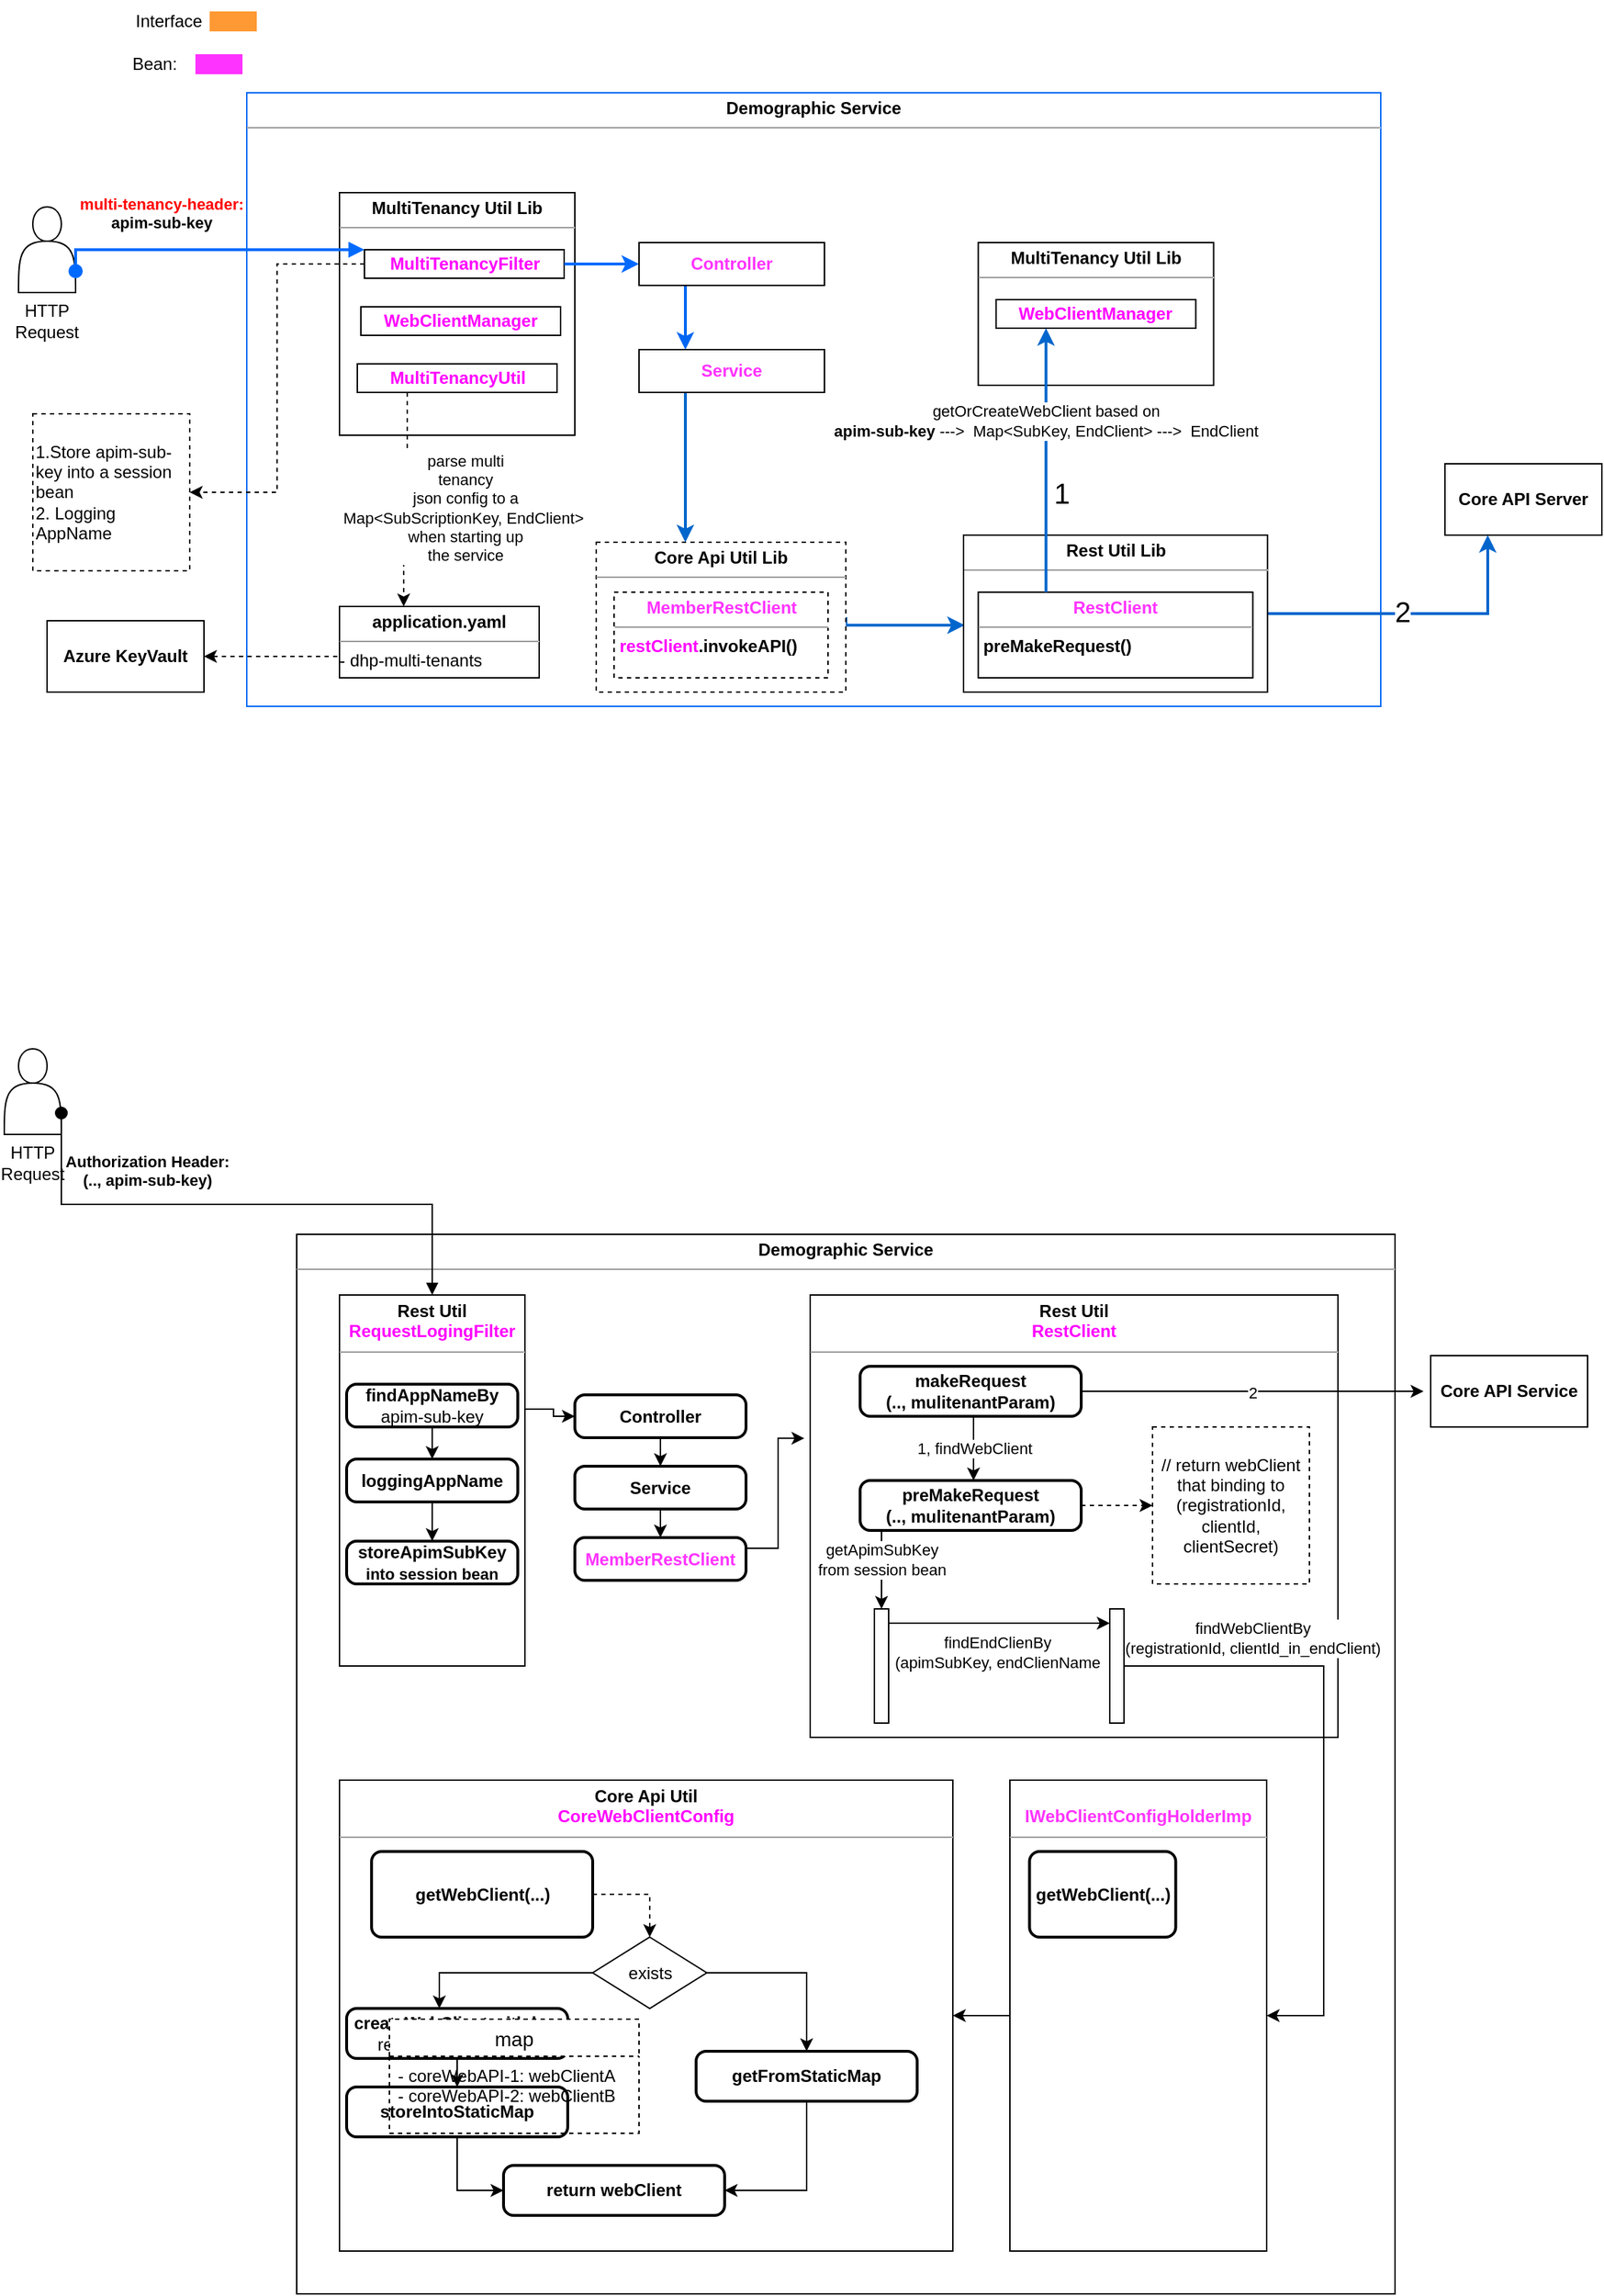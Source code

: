 <mxfile version="21.2.1" type="github">
  <diagram name="Page-1" id="5f0bae14-7c28-e335-631c-24af17079c00">
    <mxGraphModel dx="1362" dy="526" grid="1" gridSize="10" guides="1" tooltips="1" connect="1" arrows="1" fold="1" page="1" pageScale="1" pageWidth="1100" pageHeight="850" background="none" math="0" shadow="0">
      <root>
        <mxCell id="0" />
        <mxCell id="1" parent="0" />
        <mxCell id="RdsTdk07A-o18HDUI7we-4" value="&lt;p style=&quot;margin:0px;margin-top:4px;text-align:center;&quot;&gt;&lt;b&gt;Demographic Service&lt;/b&gt;&lt;/p&gt;&lt;hr size=&quot;1&quot;&gt;&lt;div style=&quot;height:2px;&quot;&gt;&lt;br&gt;&lt;/div&gt;" style="verticalAlign=top;align=left;overflow=fill;fontSize=12;fontFamily=Helvetica;html=1;whiteSpace=wrap;strokeColor=#0266f2;" parent="1" vertex="1">
          <mxGeometry x="180" y="90" width="795" height="430" as="geometry" />
        </mxCell>
        <mxCell id="RdsTdk07A-o18HDUI7we-6" value="&lt;p style=&quot;margin:0px;margin-top:4px;text-align:center;&quot;&gt;&lt;b&gt;MultiTenancy Util Lib&lt;/b&gt;&lt;/p&gt;&lt;hr size=&quot;1&quot;&gt;&lt;div style=&quot;height:2px;&quot;&gt;&lt;/div&gt;" style="verticalAlign=top;align=left;overflow=fill;fontSize=12;fontFamily=Helvetica;html=1;whiteSpace=wrap;" parent="1" vertex="1">
          <mxGeometry x="245" y="160" width="165" height="170" as="geometry" />
        </mxCell>
        <mxCell id="b0NZZlbbKg6g0TBIV0Tw-12" style="edgeStyle=orthogonalEdgeStyle;rounded=0;orthogonalLoop=1;jettySize=auto;html=1;exitX=1;exitY=0.5;exitDx=0;exitDy=0;entryX=0.004;entryY=0.574;entryDx=0;entryDy=0;entryPerimeter=0;strokeWidth=2;strokeColor=#0066CC;" edge="1" parent="1" source="RdsTdk07A-o18HDUI7we-7" target="CG3TOa5hcq1ZWwIJxW8Z-42">
          <mxGeometry relative="1" as="geometry">
            <Array as="points">
              <mxPoint x="600" y="463" />
            </Array>
          </mxGeometry>
        </mxCell>
        <mxCell id="RdsTdk07A-o18HDUI7we-7" value="&lt;p style=&quot;margin:0px;margin-top:4px;text-align:center;&quot;&gt;&lt;b&gt;Core Api Util Lib&lt;/b&gt;&lt;/p&gt;&lt;hr size=&quot;1&quot;&gt;&lt;div style=&quot;height:2px;&quot;&gt;&lt;/div&gt;" style="verticalAlign=top;align=left;overflow=fill;fontSize=12;fontFamily=Helvetica;html=1;whiteSpace=wrap;dashed=1;" parent="1" vertex="1">
          <mxGeometry x="425" y="405" width="175" height="105" as="geometry" />
        </mxCell>
        <mxCell id="CG3TOa5hcq1ZWwIJxW8Z-67" style="edgeStyle=orthogonalEdgeStyle;rounded=0;orthogonalLoop=1;jettySize=auto;html=1;entryX=1;entryY=0.5;entryDx=0;entryDy=0;dashed=1;" parent="1" source="RdsTdk07A-o18HDUI7we-8" target="CG3TOa5hcq1ZWwIJxW8Z-66" edge="1">
          <mxGeometry relative="1" as="geometry" />
        </mxCell>
        <mxCell id="RdsTdk07A-o18HDUI7we-8" value="&lt;b&gt;&lt;font color=&quot;#ff00ff&quot;&gt;MultiTenancyFilter&lt;/font&gt;&lt;/b&gt;" style="html=1;whiteSpace=wrap;align=center;" parent="1" vertex="1">
          <mxGeometry x="262.5" y="200" width="140" height="20" as="geometry" />
        </mxCell>
        <mxCell id="VQmsO8RJKZGxtteuDF_l-19" style="edgeStyle=orthogonalEdgeStyle;rounded=1;orthogonalLoop=1;jettySize=auto;html=1;exitX=0.25;exitY=1;exitDx=0;exitDy=0;dashed=1;" parent="1" source="VQmsO8RJKZGxtteuDF_l-1" target="VQmsO8RJKZGxtteuDF_l-14" edge="1">
          <mxGeometry relative="1" as="geometry">
            <Array as="points">
              <mxPoint x="290" y="350" />
            </Array>
          </mxGeometry>
        </mxCell>
        <mxCell id="CG3TOa5hcq1ZWwIJxW8Z-34" value="parse multi &lt;br&gt;tenancy &lt;br&gt;json config to a &lt;br&gt;Map&amp;lt;SubScriptionKey, EndClient&amp;gt;&amp;nbsp;&lt;br&gt;when starting up&lt;br&gt;the service" style="edgeLabel;html=1;align=center;verticalAlign=middle;resizable=0;points=[];" parent="VQmsO8RJKZGxtteuDF_l-19" vertex="1" connectable="0">
          <mxGeometry x="0.075" y="1" relative="1" as="geometry">
            <mxPoint x="42" y="1" as="offset" />
          </mxGeometry>
        </mxCell>
        <mxCell id="VQmsO8RJKZGxtteuDF_l-1" value="&lt;b&gt;&lt;font color=&quot;#ff00ff&quot;&gt;MultiTenancyUtil&lt;/font&gt;&lt;/b&gt;" style="html=1;whiteSpace=wrap;align=center;" parent="1" vertex="1">
          <mxGeometry x="257.5" y="280" width="140" height="20" as="geometry" />
        </mxCell>
        <mxCell id="VQmsO8RJKZGxtteuDF_l-18" style="edgeStyle=orthogonalEdgeStyle;orthogonalLoop=1;jettySize=auto;html=1;exitX=0;exitY=0.75;exitDx=0;exitDy=0;dashed=1;entryX=1;entryY=0.5;entryDx=0;entryDy=0;rounded=0;" parent="1" source="VQmsO8RJKZGxtteuDF_l-14" target="VQmsO8RJKZGxtteuDF_l-16" edge="1">
          <mxGeometry relative="1" as="geometry">
            <mxPoint x="360" y="550" as="targetPoint" />
            <Array as="points">
              <mxPoint x="315" y="488" />
              <mxPoint x="315" y="485" />
            </Array>
          </mxGeometry>
        </mxCell>
        <mxCell id="VQmsO8RJKZGxtteuDF_l-14" value="&lt;p style=&quot;margin:0px;margin-top:4px;text-align:center;&quot;&gt;&lt;b&gt;application.yaml&lt;/b&gt;&lt;/p&gt;&lt;hr size=&quot;1&quot;&gt;&lt;div style=&quot;height:2px;&quot;&gt;- dhp-multi-tenants&lt;/div&gt;" style="verticalAlign=top;align=left;overflow=fill;fontSize=12;fontFamily=Helvetica;html=1;whiteSpace=wrap;" parent="1" vertex="1">
          <mxGeometry x="245" y="450" width="140" height="50" as="geometry" />
        </mxCell>
        <mxCell id="VQmsO8RJKZGxtteuDF_l-16" value="&lt;b&gt;Azure KeyVault&lt;/b&gt;" style="html=1;whiteSpace=wrap;" parent="1" vertex="1">
          <mxGeometry x="40" y="460" width="110" height="50" as="geometry" />
        </mxCell>
        <mxCell id="VQmsO8RJKZGxtteuDF_l-24" value="&lt;b&gt;&lt;font color=&quot;#ff00ff&quot;&gt;WebClientManager&lt;/font&gt;&lt;/b&gt;" style="html=1;whiteSpace=wrap;align=center;" parent="1" vertex="1">
          <mxGeometry x="260" y="240" width="140" height="20" as="geometry" />
        </mxCell>
        <mxCell id="VQmsO8RJKZGxtteuDF_l-28" value="&lt;p style=&quot;margin:0px;margin-top:4px;text-align:center;&quot;&gt;&lt;b&gt;Demographic Service&lt;/b&gt;&lt;/p&gt;&lt;hr size=&quot;1&quot;&gt;&lt;div style=&quot;height:2px;&quot;&gt;&lt;br&gt;&lt;/div&gt;" style="verticalAlign=top;align=left;overflow=fill;fontSize=12;fontFamily=Helvetica;html=1;whiteSpace=wrap;" parent="1" vertex="1">
          <mxGeometry x="215" y="890" width="770" height="742.5" as="geometry" />
        </mxCell>
        <mxCell id="VQmsO8RJKZGxtteuDF_l-94" style="edgeStyle=orthogonalEdgeStyle;rounded=0;orthogonalLoop=1;jettySize=auto;html=1;exitX=1;exitY=0.25;exitDx=0;exitDy=0;entryX=0;entryY=0.5;entryDx=0;entryDy=0;" parent="1" source="VQmsO8RJKZGxtteuDF_l-29" target="VQmsO8RJKZGxtteuDF_l-71" edge="1">
          <mxGeometry relative="1" as="geometry">
            <Array as="points">
              <mxPoint x="375" y="1012.5" />
              <mxPoint x="395" y="1012.5" />
              <mxPoint x="395" y="1017.5" />
            </Array>
          </mxGeometry>
        </mxCell>
        <mxCell id="VQmsO8RJKZGxtteuDF_l-29" value="&lt;p style=&quot;margin:0px;margin-top:4px;text-align:center;&quot;&gt;&lt;b&gt;Rest Util&lt;br&gt;&lt;/b&gt;&lt;b style=&quot;border-color: var(--border-color);&quot;&gt;&lt;font style=&quot;border-color: var(--border-color);&quot; color=&quot;#ff00ff&quot;&gt;RequestLogingFilter&lt;/font&gt;&lt;/b&gt;&lt;b&gt;&lt;br&gt;&lt;/b&gt;&lt;/p&gt;&lt;hr size=&quot;1&quot;&gt;&lt;div style=&quot;height:2px;&quot;&gt;&lt;/div&gt;" style="verticalAlign=top;align=left;overflow=fill;fontSize=12;fontFamily=Helvetica;html=1;whiteSpace=wrap;" parent="1" vertex="1">
          <mxGeometry x="245" y="932.5" width="130" height="260" as="geometry" />
        </mxCell>
        <mxCell id="VQmsO8RJKZGxtteuDF_l-44" value="&lt;br&gt;&lt;br&gt;&lt;br&gt;&lt;br&gt;&lt;br&gt;&lt;br&gt;&lt;br&gt;HTTP&lt;br&gt;Request" style="shape=actor;whiteSpace=wrap;html=1;" parent="1" vertex="1">
          <mxGeometry x="10" y="760" width="40" height="60" as="geometry" />
        </mxCell>
        <mxCell id="VQmsO8RJKZGxtteuDF_l-63" value="&lt;b&gt;Authorization Header: &lt;br&gt;(.., apim-sub-key)&lt;/b&gt;" style="html=1;verticalAlign=bottom;startArrow=oval;endArrow=block;startSize=8;edgeStyle=elbowEdgeStyle;elbow=vertical;curved=0;rounded=0;exitX=1;exitY=0.75;exitDx=0;exitDy=0;" parent="1" source="VQmsO8RJKZGxtteuDF_l-44" target="VQmsO8RJKZGxtteuDF_l-29" edge="1">
          <mxGeometry x="-0.359" y="8" relative="1" as="geometry">
            <mxPoint x="80" y="820" as="sourcePoint" />
            <mxPoint x="180" y="805" as="targetPoint" />
            <mxPoint as="offset" />
          </mxGeometry>
        </mxCell>
        <mxCell id="VQmsO8RJKZGxtteuDF_l-70" value="&lt;b&gt;storeApimSubKey&lt;br style=&quot;border-color: var(--border-color); font-size: 11px;&quot;&gt;&lt;span style=&quot;font-size: 11px; background-color: rgb(255, 255, 255);&quot;&gt;into session bean&lt;/span&gt;&lt;/b&gt;" style="rounded=1;whiteSpace=wrap;html=1;absoluteArcSize=1;arcSize=14;strokeWidth=2;" parent="1" vertex="1">
          <mxGeometry x="250" y="1105" width="120" height="30" as="geometry" />
        </mxCell>
        <mxCell id="VQmsO8RJKZGxtteuDF_l-79" style="edgeStyle=orthogonalEdgeStyle;rounded=0;orthogonalLoop=1;jettySize=auto;html=1;exitX=0.5;exitY=1;exitDx=0;exitDy=0;" parent="1" source="VQmsO8RJKZGxtteuDF_l-71" target="VQmsO8RJKZGxtteuDF_l-78" edge="1">
          <mxGeometry relative="1" as="geometry" />
        </mxCell>
        <mxCell id="VQmsO8RJKZGxtteuDF_l-71" value="&lt;b&gt;Controller&lt;/b&gt;" style="rounded=1;whiteSpace=wrap;html=1;absoluteArcSize=1;arcSize=14;strokeWidth=2;" parent="1" vertex="1">
          <mxGeometry x="410" y="1002.5" width="120" height="30" as="geometry" />
        </mxCell>
        <mxCell id="VQmsO8RJKZGxtteuDF_l-90" style="edgeStyle=orthogonalEdgeStyle;rounded=0;orthogonalLoop=1;jettySize=auto;html=1;exitX=0.5;exitY=1;exitDx=0;exitDy=0;entryX=0.5;entryY=0;entryDx=0;entryDy=0;" parent="1" source="VQmsO8RJKZGxtteuDF_l-78" target="VQmsO8RJKZGxtteuDF_l-86" edge="1">
          <mxGeometry relative="1" as="geometry" />
        </mxCell>
        <mxCell id="VQmsO8RJKZGxtteuDF_l-78" value="&lt;b&gt;Service&lt;/b&gt;" style="rounded=1;whiteSpace=wrap;html=1;absoluteArcSize=1;arcSize=14;strokeWidth=2;" parent="1" vertex="1">
          <mxGeometry x="410" y="1052.5" width="120" height="30" as="geometry" />
        </mxCell>
        <mxCell id="VQmsO8RJKZGxtteuDF_l-96" style="edgeStyle=orthogonalEdgeStyle;rounded=0;orthogonalLoop=1;jettySize=auto;html=1;exitX=1;exitY=0.25;exitDx=0;exitDy=0;entryX=-0.011;entryY=0.324;entryDx=0;entryDy=0;entryPerimeter=0;" parent="1" source="VQmsO8RJKZGxtteuDF_l-86" target="VQmsO8RJKZGxtteuDF_l-91" edge="1">
          <mxGeometry relative="1" as="geometry" />
        </mxCell>
        <mxCell id="VQmsO8RJKZGxtteuDF_l-86" value="&lt;b style=&quot;border-color: var(--border-color);&quot;&gt;&lt;font style=&quot;border-color: var(--border-color);&quot; color=&quot;#ff33ff&quot;&gt;MemberRestClient&lt;/font&gt;&lt;/b&gt;" style="rounded=1;whiteSpace=wrap;html=1;absoluteArcSize=1;arcSize=14;strokeWidth=2;" parent="1" vertex="1">
          <mxGeometry x="410" y="1102.5" width="120" height="30" as="geometry" />
        </mxCell>
        <mxCell id="VQmsO8RJKZGxtteuDF_l-87" value="&lt;b&gt;Core API Server&lt;/b&gt;" style="html=1;whiteSpace=wrap;" parent="1" vertex="1">
          <mxGeometry x="1020" y="350" width="110" height="50" as="geometry" />
        </mxCell>
        <mxCell id="VQmsO8RJKZGxtteuDF_l-91" value="&lt;p style=&quot;margin:0px;margin-top:4px;text-align:center;&quot;&gt;&lt;b&gt;Rest Util&lt;br&gt;&lt;/b&gt;&lt;b style=&quot;border-color: var(--border-color);&quot;&gt;&lt;font style=&quot;border-color: var(--border-color);&quot; color=&quot;#ff00ff&quot;&gt;RestClient&lt;/font&gt;&lt;/b&gt;&lt;b&gt;&lt;br&gt;&lt;/b&gt;&lt;/p&gt;&lt;hr size=&quot;1&quot;&gt;&lt;div style=&quot;height:2px;&quot;&gt;&lt;/div&gt;" style="verticalAlign=top;align=left;overflow=fill;fontSize=12;fontFamily=Helvetica;html=1;whiteSpace=wrap;" parent="1" vertex="1">
          <mxGeometry x="575" y="932.5" width="370" height="310" as="geometry" />
        </mxCell>
        <mxCell id="VQmsO8RJKZGxtteuDF_l-98" value="1, findWebClient" style="edgeStyle=orthogonalEdgeStyle;rounded=0;orthogonalLoop=1;jettySize=auto;html=1;exitX=0.5;exitY=1;exitDx=0;exitDy=0;entryX=0.5;entryY=0;entryDx=0;entryDy=0;" parent="1" edge="1">
          <mxGeometry relative="1" as="geometry">
            <mxPoint x="689.5" y="1017.5" as="sourcePoint" />
            <mxPoint x="689.5" y="1062.5" as="targetPoint" />
          </mxGeometry>
        </mxCell>
        <mxCell id="VQmsO8RJKZGxtteuDF_l-112" value="2" style="edgeStyle=orthogonalEdgeStyle;rounded=0;orthogonalLoop=1;jettySize=auto;html=1;exitX=1;exitY=0.5;exitDx=0;exitDy=0;entryX=0;entryY=0.5;entryDx=0;entryDy=0;" parent="1" source="VQmsO8RJKZGxtteuDF_l-95" edge="1">
          <mxGeometry relative="1" as="geometry">
            <mxPoint x="1005" y="1000" as="targetPoint" />
          </mxGeometry>
        </mxCell>
        <mxCell id="VQmsO8RJKZGxtteuDF_l-95" value="&lt;b&gt;makeRequest&lt;br&gt;(.., mulitenantParam)&lt;/b&gt;" style="rounded=1;whiteSpace=wrap;html=1;absoluteArcSize=1;arcSize=14;strokeWidth=2;" parent="1" vertex="1">
          <mxGeometry x="610" y="982.5" width="155" height="35" as="geometry" />
        </mxCell>
        <mxCell id="VQmsO8RJKZGxtteuDF_l-102" style="edgeStyle=orthogonalEdgeStyle;rounded=0;orthogonalLoop=1;jettySize=auto;html=1;exitX=0.5;exitY=1;exitDx=0;exitDy=0;" parent="1" source="VQmsO8RJKZGxtteuDF_l-97" target="VQmsO8RJKZGxtteuDF_l-100" edge="1">
          <mxGeometry relative="1" as="geometry">
            <Array as="points">
              <mxPoint x="625" y="1080.5" />
              <mxPoint x="625" y="1147.5" />
            </Array>
          </mxGeometry>
        </mxCell>
        <mxCell id="VQmsO8RJKZGxtteuDF_l-103" value="getApimSubKey&lt;br&gt;from session bean" style="edgeLabel;html=1;align=center;verticalAlign=middle;resizable=0;points=[];" parent="VQmsO8RJKZGxtteuDF_l-102" vertex="1" connectable="0">
          <mxGeometry x="0.226" y="2" relative="1" as="geometry">
            <mxPoint x="-2" y="24" as="offset" />
          </mxGeometry>
        </mxCell>
        <mxCell id="VQmsO8RJKZGxtteuDF_l-133" value="" style="edgeStyle=orthogonalEdgeStyle;rounded=0;orthogonalLoop=1;jettySize=auto;html=1;dashed=1;" parent="1" source="VQmsO8RJKZGxtteuDF_l-97" target="VQmsO8RJKZGxtteuDF_l-131" edge="1">
          <mxGeometry relative="1" as="geometry" />
        </mxCell>
        <mxCell id="VQmsO8RJKZGxtteuDF_l-97" value="&lt;b&gt;preMakeRequest&lt;br&gt;(.., mulitenantParam)&lt;/b&gt;" style="rounded=1;whiteSpace=wrap;html=1;absoluteArcSize=1;arcSize=14;strokeWidth=2;" parent="1" vertex="1">
          <mxGeometry x="610" y="1062.5" width="155" height="35" as="geometry" />
        </mxCell>
        <mxCell id="VQmsO8RJKZGxtteuDF_l-105" value="" style="edgeStyle=elbowEdgeStyle;rounded=0;orthogonalLoop=1;jettySize=auto;html=1;elbow=vertical;curved=0;" parent="1" source="VQmsO8RJKZGxtteuDF_l-100" target="VQmsO8RJKZGxtteuDF_l-104" edge="1">
          <mxGeometry relative="1" as="geometry">
            <Array as="points">
              <mxPoint x="685" y="1162.5" />
            </Array>
          </mxGeometry>
        </mxCell>
        <mxCell id="VQmsO8RJKZGxtteuDF_l-106" value="findEndClienBy&lt;br&gt;(apimSubKey, endClienName" style="edgeLabel;html=1;align=center;verticalAlign=middle;resizable=0;points=[];" parent="VQmsO8RJKZGxtteuDF_l-105" vertex="1" connectable="0">
          <mxGeometry x="0.179" y="-1" relative="1" as="geometry">
            <mxPoint x="-16" y="19" as="offset" />
          </mxGeometry>
        </mxCell>
        <mxCell id="VQmsO8RJKZGxtteuDF_l-100" value="" style="html=1;points=[];perimeter=orthogonalPerimeter;outlineConnect=0;targetShapes=umlLifeline;portConstraint=eastwest;newEdgeStyle={&quot;edgeStyle&quot;:&quot;elbowEdgeStyle&quot;,&quot;elbow&quot;:&quot;vertical&quot;,&quot;curved&quot;:0,&quot;rounded&quot;:0};" parent="1" vertex="1">
          <mxGeometry x="620" y="1152.5" width="10" height="80" as="geometry" />
        </mxCell>
        <mxCell id="VQmsO8RJKZGxtteuDF_l-108" style="edgeStyle=elbowEdgeStyle;rounded=0;orthogonalLoop=1;jettySize=auto;html=1;elbow=vertical;curved=0;" parent="1" source="VQmsO8RJKZGxtteuDF_l-104" target="CbbjqMAdhNKeJyTU17QE-5" edge="1">
          <mxGeometry relative="1" as="geometry">
            <mxPoint x="585" y="1352.5" as="targetPoint" />
            <Array as="points">
              <mxPoint x="935" y="1252.5" />
              <mxPoint x="745" y="1302.5" />
              <mxPoint x="855" y="1212.5" />
            </Array>
          </mxGeometry>
        </mxCell>
        <mxCell id="VQmsO8RJKZGxtteuDF_l-109" value="findWebClientBy&lt;br&gt;(registrationId, clientId_in_endClient)" style="edgeLabel;html=1;align=center;verticalAlign=middle;resizable=0;points=[];" parent="VQmsO8RJKZGxtteuDF_l-108" vertex="1" connectable="0">
          <mxGeometry x="-0.17" y="1" relative="1" as="geometry">
            <mxPoint x="-51" y="-56" as="offset" />
          </mxGeometry>
        </mxCell>
        <mxCell id="VQmsO8RJKZGxtteuDF_l-104" value="" style="html=1;points=[];perimeter=orthogonalPerimeter;outlineConnect=0;targetShapes=umlLifeline;portConstraint=eastwest;newEdgeStyle={&quot;edgeStyle&quot;:&quot;elbowEdgeStyle&quot;,&quot;elbow&quot;:&quot;vertical&quot;,&quot;curved&quot;:0,&quot;rounded&quot;:0};" parent="1" vertex="1">
          <mxGeometry x="785" y="1152.5" width="10" height="80" as="geometry" />
        </mxCell>
        <mxCell id="VQmsO8RJKZGxtteuDF_l-110" value="&lt;b&gt;Core API Service&lt;/b&gt;" style="html=1;whiteSpace=wrap;" parent="1" vertex="1">
          <mxGeometry x="1010" y="975" width="110" height="50" as="geometry" />
        </mxCell>
        <mxCell id="VQmsO8RJKZGxtteuDF_l-114" value="&lt;p style=&quot;margin:0px;margin-top:4px;text-align:center;&quot;&gt;&lt;b&gt;Core Api Util&lt;br&gt;&lt;/b&gt;&lt;b style=&quot;border-color: var(--border-color);&quot;&gt;&lt;font style=&quot;border-color: var(--border-color);&quot; color=&quot;#ff33ff&quot;&gt;&lt;b style=&quot;border-color: var(--border-color); color: rgb(0, 0, 0);&quot;&gt;&lt;font style=&quot;border-color: var(--border-color);&quot; color=&quot;#ff00ff&quot;&gt;CoreWebClientConfig&lt;/font&gt;&lt;/b&gt;&lt;/font&gt;&lt;/b&gt;&lt;b&gt;&lt;br&gt;&lt;/b&gt;&lt;/p&gt;&lt;hr size=&quot;1&quot;&gt;&lt;div style=&quot;height:2px;&quot;&gt;&lt;/div&gt;" style="verticalAlign=top;align=left;overflow=fill;fontSize=12;fontFamily=Helvetica;html=1;whiteSpace=wrap;" parent="1" vertex="1">
          <mxGeometry x="245" y="1272.5" width="430" height="330" as="geometry" />
        </mxCell>
        <mxCell id="VQmsO8RJKZGxtteuDF_l-130" style="edgeStyle=orthogonalEdgeStyle;rounded=0;orthogonalLoop=1;jettySize=auto;html=1;exitX=1;exitY=0.5;exitDx=0;exitDy=0;dashed=1;" parent="1" source="VQmsO8RJKZGxtteuDF_l-116" target="VQmsO8RJKZGxtteuDF_l-117" edge="1">
          <mxGeometry relative="1" as="geometry" />
        </mxCell>
        <mxCell id="VQmsO8RJKZGxtteuDF_l-116" value="&lt;b&gt;getWebClient(...)&lt;/b&gt;&lt;br&gt;" style="rounded=1;whiteSpace=wrap;html=1;absoluteArcSize=1;arcSize=14;strokeWidth=2;" parent="1" vertex="1">
          <mxGeometry x="267.5" y="1322.5" width="155" height="60" as="geometry" />
        </mxCell>
        <mxCell id="VQmsO8RJKZGxtteuDF_l-120" style="edgeStyle=orthogonalEdgeStyle;rounded=0;orthogonalLoop=1;jettySize=auto;html=1;exitX=0;exitY=0.5;exitDx=0;exitDy=0;" parent="1" source="VQmsO8RJKZGxtteuDF_l-117" target="VQmsO8RJKZGxtteuDF_l-118" edge="1">
          <mxGeometry relative="1" as="geometry">
            <Array as="points">
              <mxPoint x="315" y="1407.5" />
            </Array>
          </mxGeometry>
        </mxCell>
        <mxCell id="VQmsO8RJKZGxtteuDF_l-142" style="edgeStyle=orthogonalEdgeStyle;rounded=0;orthogonalLoop=1;jettySize=auto;html=1;exitX=1;exitY=0.5;exitDx=0;exitDy=0;" parent="1" source="VQmsO8RJKZGxtteuDF_l-117" target="VQmsO8RJKZGxtteuDF_l-140" edge="1">
          <mxGeometry relative="1" as="geometry" />
        </mxCell>
        <mxCell id="VQmsO8RJKZGxtteuDF_l-117" value="exists" style="rhombus;whiteSpace=wrap;html=1;" parent="1" vertex="1">
          <mxGeometry x="422.5" y="1382.5" width="80" height="50" as="geometry" />
        </mxCell>
        <mxCell id="VQmsO8RJKZGxtteuDF_l-122" style="edgeStyle=orthogonalEdgeStyle;rounded=0;orthogonalLoop=1;jettySize=auto;html=1;exitX=0.5;exitY=1;exitDx=0;exitDy=0;entryX=0.5;entryY=0;entryDx=0;entryDy=0;" parent="1" source="VQmsO8RJKZGxtteuDF_l-118" target="VQmsO8RJKZGxtteuDF_l-121" edge="1">
          <mxGeometry relative="1" as="geometry" />
        </mxCell>
        <mxCell id="VQmsO8RJKZGxtteuDF_l-118" value="&lt;b&gt;createWebClient with key&lt;br&gt;&lt;/b&gt;registrationId-clientId" style="rounded=1;whiteSpace=wrap;html=1;absoluteArcSize=1;arcSize=14;strokeWidth=2;" parent="1" vertex="1">
          <mxGeometry x="250" y="1432.5" width="155" height="35" as="geometry" />
        </mxCell>
        <mxCell id="VQmsO8RJKZGxtteuDF_l-127" style="edgeStyle=orthogonalEdgeStyle;rounded=0;orthogonalLoop=1;jettySize=auto;html=1;entryX=0;entryY=0.5;entryDx=0;entryDy=0;" parent="1" source="VQmsO8RJKZGxtteuDF_l-121" target="VQmsO8RJKZGxtteuDF_l-124" edge="1">
          <mxGeometry relative="1" as="geometry" />
        </mxCell>
        <mxCell id="VQmsO8RJKZGxtteuDF_l-121" value="&lt;b&gt;storeIntoStaticMap&lt;/b&gt;" style="rounded=1;whiteSpace=wrap;html=1;absoluteArcSize=1;arcSize=14;strokeWidth=2;" parent="1" vertex="1">
          <mxGeometry x="250" y="1487.5" width="155" height="35" as="geometry" />
        </mxCell>
        <mxCell id="VQmsO8RJKZGxtteuDF_l-124" value="&lt;b&gt;return webClient&lt;/b&gt;" style="rounded=1;whiteSpace=wrap;html=1;absoluteArcSize=1;arcSize=14;strokeWidth=2;" parent="1" vertex="1">
          <mxGeometry x="360" y="1542.5" width="155" height="35" as="geometry" />
        </mxCell>
        <mxCell id="VQmsO8RJKZGxtteuDF_l-131" value="// return webClient that binding to (registrationId, clientId, clientSecret)" style="whiteSpace=wrap;html=1;aspect=fixed;dashed=1;" parent="1" vertex="1">
          <mxGeometry x="815" y="1025" width="110" height="110" as="geometry" />
        </mxCell>
        <mxCell id="VQmsO8RJKZGxtteuDF_l-136" value="map" style="swimlane;fontStyle=0;childLayout=stackLayout;horizontal=1;startSize=26;horizontalStack=0;resizeParent=1;resizeParentMax=0;resizeLast=0;collapsible=1;marginBottom=0;align=center;fontSize=14;dashed=1;" parent="1" vertex="1">
          <mxGeometry x="280" y="1440" width="175" height="80" as="geometry" />
        </mxCell>
        <mxCell id="VQmsO8RJKZGxtteuDF_l-137" value="- coreWebAPI-1: webClientA&lt;br&gt;- coreWebAPI-2: webClientB" style="text;strokeColor=none;fillColor=none;spacingLeft=4;spacingRight=4;overflow=hidden;rotatable=0;points=[[0,0.5],[1,0.5]];portConstraint=eastwest;fontSize=12;whiteSpace=wrap;html=1;" parent="VQmsO8RJKZGxtteuDF_l-136" vertex="1">
          <mxGeometry y="26" width="175" height="54" as="geometry" />
        </mxCell>
        <mxCell id="VQmsO8RJKZGxtteuDF_l-143" style="edgeStyle=orthogonalEdgeStyle;rounded=0;orthogonalLoop=1;jettySize=auto;html=1;exitX=0.5;exitY=1;exitDx=0;exitDy=0;entryX=1;entryY=0.5;entryDx=0;entryDy=0;" parent="1" source="VQmsO8RJKZGxtteuDF_l-140" target="VQmsO8RJKZGxtteuDF_l-124" edge="1">
          <mxGeometry relative="1" as="geometry" />
        </mxCell>
        <mxCell id="VQmsO8RJKZGxtteuDF_l-140" value="&lt;b&gt;getFromStaticMap&lt;/b&gt;" style="rounded=1;whiteSpace=wrap;html=1;absoluteArcSize=1;arcSize=14;strokeWidth=2;" parent="1" vertex="1">
          <mxGeometry x="495" y="1462.5" width="155" height="35" as="geometry" />
        </mxCell>
        <mxCell id="CbbjqMAdhNKeJyTU17QE-3" style="edgeStyle=orthogonalEdgeStyle;rounded=0;orthogonalLoop=1;jettySize=auto;html=1;exitX=0.5;exitY=1;exitDx=0;exitDy=0;" parent="1" source="CbbjqMAdhNKeJyTU17QE-1" target="CbbjqMAdhNKeJyTU17QE-2" edge="1">
          <mxGeometry relative="1" as="geometry" />
        </mxCell>
        <mxCell id="CbbjqMAdhNKeJyTU17QE-1" value="&lt;b&gt;findAppNameBy&lt;br&gt;&lt;/b&gt;apim-sub-key" style="rounded=1;whiteSpace=wrap;html=1;absoluteArcSize=1;arcSize=14;strokeWidth=2;" parent="1" vertex="1">
          <mxGeometry x="250" y="995" width="120" height="30" as="geometry" />
        </mxCell>
        <mxCell id="CbbjqMAdhNKeJyTU17QE-4" style="edgeStyle=orthogonalEdgeStyle;rounded=0;orthogonalLoop=1;jettySize=auto;html=1;exitX=0.5;exitY=1;exitDx=0;exitDy=0;entryX=0.5;entryY=0;entryDx=0;entryDy=0;" parent="1" source="CbbjqMAdhNKeJyTU17QE-2" target="VQmsO8RJKZGxtteuDF_l-70" edge="1">
          <mxGeometry relative="1" as="geometry" />
        </mxCell>
        <mxCell id="CbbjqMAdhNKeJyTU17QE-2" value="&lt;b&gt;loggingAppName&lt;/b&gt;" style="rounded=1;whiteSpace=wrap;html=1;absoluteArcSize=1;arcSize=14;strokeWidth=2;" parent="1" vertex="1">
          <mxGeometry x="250" y="1047.5" width="120" height="30" as="geometry" />
        </mxCell>
        <mxCell id="CbbjqMAdhNKeJyTU17QE-6" style="edgeStyle=orthogonalEdgeStyle;rounded=0;orthogonalLoop=1;jettySize=auto;html=1;exitX=0;exitY=0.5;exitDx=0;exitDy=0;" parent="1" source="CbbjqMAdhNKeJyTU17QE-5" target="VQmsO8RJKZGxtteuDF_l-114" edge="1">
          <mxGeometry relative="1" as="geometry" />
        </mxCell>
        <mxCell id="CbbjqMAdhNKeJyTU17QE-5" value="&lt;p style=&quot;margin:0px;margin-top:4px;text-align:center;&quot;&gt;&lt;b&gt;&lt;br&gt;&lt;/b&gt;&lt;b style=&quot;border-color: var(--border-color);&quot;&gt;&lt;font style=&quot;border-color: var(--border-color);&quot; color=&quot;#ff33ff&quot;&gt;IWebClientConfigHolderImp&lt;/font&gt;&lt;/b&gt;&lt;b&gt;&lt;br&gt;&lt;/b&gt;&lt;/p&gt;&lt;hr size=&quot;1&quot;&gt;&lt;div style=&quot;height:2px;&quot;&gt;&lt;/div&gt;" style="verticalAlign=top;align=left;overflow=fill;fontSize=12;fontFamily=Helvetica;html=1;whiteSpace=wrap;" parent="1" vertex="1">
          <mxGeometry x="715" y="1272.5" width="180" height="330" as="geometry" />
        </mxCell>
        <mxCell id="CbbjqMAdhNKeJyTU17QE-7" value="&lt;b&gt;getWebClient(...)&lt;/b&gt;&lt;br&gt;" style="rounded=1;whiteSpace=wrap;html=1;absoluteArcSize=1;arcSize=14;strokeWidth=2;" parent="1" vertex="1">
          <mxGeometry x="728.75" y="1322.5" width="102.5" height="60" as="geometry" />
        </mxCell>
        <mxCell id="CbbjqMAdhNKeJyTU17QE-8" value="&lt;font style=&quot;background-color: rgb(255, 51, 255);&quot; color=&quot;#ff33ff&quot;&gt;&amp;nbsp; &amp;nbsp; &amp;nbsp; &amp;nbsp; &amp;nbsp;&amp;nbsp;&lt;/font&gt;" style="text;html=1;align=center;verticalAlign=middle;resizable=0;points=[];autosize=1;strokeColor=none;fillColor=none;" parent="1" vertex="1">
          <mxGeometry x="130" y="55" width="60" height="30" as="geometry" />
        </mxCell>
        <mxCell id="CbbjqMAdhNKeJyTU17QE-9" value="Bean:" style="text;html=1;align=center;verticalAlign=middle;resizable=0;points=[];autosize=1;strokeColor=none;fillColor=none;" parent="1" vertex="1">
          <mxGeometry x="90" y="55" width="50" height="30" as="geometry" />
        </mxCell>
        <mxCell id="CbbjqMAdhNKeJyTU17QE-10" value="Interface" style="text;html=1;align=center;verticalAlign=middle;resizable=0;points=[];autosize=1;strokeColor=none;fillColor=none;" parent="1" vertex="1">
          <mxGeometry x="90" y="25" width="70" height="30" as="geometry" />
        </mxCell>
        <mxCell id="CbbjqMAdhNKeJyTU17QE-12" value="&lt;font style=&quot;background-color: rgb(255, 153, 51);&quot; color=&quot;#ff33ff&quot;&gt;&amp;nbsp; &amp;nbsp; &amp;nbsp; &amp;nbsp; &amp;nbsp;&amp;nbsp;&lt;/font&gt;" style="text;html=1;align=center;verticalAlign=middle;resizable=0;points=[];autosize=1;strokeColor=none;fillColor=none;" parent="1" vertex="1">
          <mxGeometry x="140" y="25" width="60" height="30" as="geometry" />
        </mxCell>
        <mxCell id="CG3TOa5hcq1ZWwIJxW8Z-13" value="&lt;p style=&quot;margin:0px;margin-top:4px;text-align:center;&quot;&gt;&lt;b&gt;&lt;font color=&quot;#ff33ff&quot;&gt;MemberRestClient&lt;/font&gt;&lt;/b&gt;&lt;/p&gt;&lt;hr size=&quot;1&quot;&gt;&lt;div style=&quot;height:2px;&quot;&gt;&lt;b&gt;&lt;font color=&quot;#ff00ff&quot;&gt;&amp;nbsp;restClient&lt;/font&gt;.invokeAPI()&lt;/b&gt;&lt;/div&gt;" style="verticalAlign=top;align=left;overflow=fill;fontSize=12;fontFamily=Helvetica;html=1;whiteSpace=wrap;dashed=1;" parent="1" vertex="1">
          <mxGeometry x="437.5" y="440" width="150" height="60" as="geometry" />
        </mxCell>
        <mxCell id="CG3TOa5hcq1ZWwIJxW8Z-20" value="&lt;br&gt;&lt;br&gt;&lt;br&gt;&lt;br&gt;&lt;br&gt;&lt;br&gt;&lt;br&gt;HTTP&lt;br&gt;Request" style="shape=actor;whiteSpace=wrap;html=1;" parent="1" vertex="1">
          <mxGeometry x="20" y="170" width="40" height="60" as="geometry" />
        </mxCell>
        <mxCell id="CG3TOa5hcq1ZWwIJxW8Z-21" value="&lt;b&gt;&lt;font color=&quot;#ff0000&quot;&gt;multi-tenancy-header: &lt;/font&gt;&lt;br&gt;apim-sub-key&lt;/b&gt;" style="html=1;verticalAlign=bottom;startArrow=oval;endArrow=block;startSize=8;edgeStyle=elbowEdgeStyle;elbow=vertical;curved=0;rounded=0;exitX=1;exitY=0.75;exitDx=0;exitDy=0;fillColor=#dae8fc;strokeColor=#016afe;strokeWidth=2;" parent="1" source="CG3TOa5hcq1ZWwIJxW8Z-20" target="RdsTdk07A-o18HDUI7we-8" edge="1">
          <mxGeometry x="-0.31" y="10" relative="1" as="geometry">
            <mxPoint x="85" y="220" as="sourcePoint" />
            <mxPoint x="245" y="205" as="targetPoint" />
            <mxPoint as="offset" />
            <Array as="points">
              <mxPoint x="180" y="200" />
            </Array>
          </mxGeometry>
        </mxCell>
        <mxCell id="CG3TOa5hcq1ZWwIJxW8Z-22" style="edgeStyle=orthogonalEdgeStyle;rounded=0;orthogonalLoop=1;jettySize=auto;html=1;fillColor=#dae8fc;strokeColor=#016afe;strokeWidth=2;entryX=0;entryY=0.5;entryDx=0;entryDy=0;" parent="1" source="RdsTdk07A-o18HDUI7we-8" target="CG3TOa5hcq1ZWwIJxW8Z-25" edge="1">
          <mxGeometry relative="1" as="geometry">
            <mxPoint x="485" y="198" as="targetPoint" />
            <Array as="points" />
          </mxGeometry>
        </mxCell>
        <mxCell id="CG3TOa5hcq1ZWwIJxW8Z-30" value="" style="edgeStyle=orthogonalEdgeStyle;rounded=0;orthogonalLoop=1;jettySize=auto;html=1;fillColor=#dae8fc;strokeColor=#0266f2;strokeWidth=2;exitX=0.25;exitY=1;exitDx=0;exitDy=0;entryX=0.25;entryY=0;entryDx=0;entryDy=0;" parent="1" source="CG3TOa5hcq1ZWwIJxW8Z-25" target="CG3TOa5hcq1ZWwIJxW8Z-26" edge="1">
          <mxGeometry relative="1" as="geometry">
            <Array as="points" />
          </mxGeometry>
        </mxCell>
        <mxCell id="CG3TOa5hcq1ZWwIJxW8Z-25" value="&lt;b style=&quot;border-color: var(--border-color);&quot;&gt;&lt;font color=&quot;#ff33ff&quot; style=&quot;border-color: var(--border-color);&quot;&gt;Controller&lt;/font&gt;&lt;/b&gt;&lt;b&gt;&lt;font color=&quot;#ff00ff&quot;&gt;&lt;br&gt;&lt;/font&gt;&lt;/b&gt;" style="html=1;whiteSpace=wrap;align=center;" parent="1" vertex="1">
          <mxGeometry x="455" y="195" width="130" height="30" as="geometry" />
        </mxCell>
        <mxCell id="CG3TOa5hcq1ZWwIJxW8Z-40" style="edgeStyle=orthogonalEdgeStyle;rounded=0;orthogonalLoop=1;jettySize=auto;html=1;exitX=0.25;exitY=1;exitDx=0;exitDy=0;strokeColor=#0066CC;strokeWidth=2;" parent="1" source="CG3TOa5hcq1ZWwIJxW8Z-26" target="RdsTdk07A-o18HDUI7we-7" edge="1">
          <mxGeometry relative="1" as="geometry">
            <Array as="points">
              <mxPoint x="490" y="510" />
              <mxPoint x="490" y="510" />
            </Array>
          </mxGeometry>
        </mxCell>
        <mxCell id="CG3TOa5hcq1ZWwIJxW8Z-26" value="&lt;b style=&quot;border-color: var(--border-color);&quot;&gt;&lt;font color=&quot;#ff33ff&quot; style=&quot;border-color: var(--border-color);&quot;&gt;Service&lt;/font&gt;&lt;/b&gt;&lt;b&gt;&lt;font color=&quot;#ff00ff&quot;&gt;&lt;br&gt;&lt;/font&gt;&lt;/b&gt;" style="html=1;whiteSpace=wrap;align=center;" parent="1" vertex="1">
          <mxGeometry x="455" y="270" width="130" height="30" as="geometry" />
        </mxCell>
        <mxCell id="CG3TOa5hcq1ZWwIJxW8Z-58" value="" style="edgeStyle=orthogonalEdgeStyle;rounded=0;orthogonalLoop=1;jettySize=auto;html=1;strokeColor=#0066CC;strokeWidth=2;" parent="1" source="CG3TOa5hcq1ZWwIJxW8Z-42" target="VQmsO8RJKZGxtteuDF_l-87" edge="1">
          <mxGeometry relative="1" as="geometry">
            <Array as="points">
              <mxPoint x="1050" y="455" />
            </Array>
          </mxGeometry>
        </mxCell>
        <mxCell id="CG3TOa5hcq1ZWwIJxW8Z-59" value="2" style="edgeLabel;html=1;align=center;verticalAlign=middle;resizable=0;points=[];fontSize=20;" parent="CG3TOa5hcq1ZWwIJxW8Z-58" vertex="1" connectable="0">
          <mxGeometry x="-0.441" y="-1" relative="1" as="geometry">
            <mxPoint x="36" y="-3" as="offset" />
          </mxGeometry>
        </mxCell>
        <mxCell id="CG3TOa5hcq1ZWwIJxW8Z-47" value="&lt;p style=&quot;margin:0px;margin-top:4px;text-align:center;&quot;&gt;&lt;b&gt;MultiTenancy Util Lib&lt;/b&gt;&lt;/p&gt;&lt;hr size=&quot;1&quot;&gt;&lt;div style=&quot;height:2px;&quot;&gt;&lt;/div&gt;" style="verticalAlign=top;align=left;overflow=fill;fontSize=12;fontFamily=Helvetica;html=1;whiteSpace=wrap;" parent="1" vertex="1">
          <mxGeometry x="692.81" y="195" width="165" height="100" as="geometry" />
        </mxCell>
        <mxCell id="CG3TOa5hcq1ZWwIJxW8Z-48" value="&lt;b style=&quot;border-color: var(--border-color);&quot;&gt;&lt;font style=&quot;border-color: var(--border-color);&quot; color=&quot;#ff00ff&quot;&gt;WebClientManager&lt;/font&gt;&lt;/b&gt;" style="html=1;whiteSpace=wrap;align=center;" parent="1" vertex="1">
          <mxGeometry x="705.31" y="235" width="140" height="20" as="geometry" />
        </mxCell>
        <mxCell id="CG3TOa5hcq1ZWwIJxW8Z-66" value="1.Store apim-sub-key into a session bean&lt;br&gt;&lt;div style=&quot;&quot;&gt;&lt;span style=&quot;background-color: initial;&quot;&gt;2. Logging AppName&lt;/span&gt;&lt;/div&gt;" style="whiteSpace=wrap;html=1;aspect=fixed;dashed=1;align=left;" parent="1" vertex="1">
          <mxGeometry x="30" y="315" width="110" height="110" as="geometry" />
        </mxCell>
        <mxCell id="CG3TOa5hcq1ZWwIJxW8Z-42" value="&lt;p style=&quot;margin:0px;margin-top:4px;text-align:center;&quot;&gt;&lt;b&gt;Rest Util Lib&lt;/b&gt;&lt;/p&gt;&lt;hr size=&quot;1&quot;&gt;&lt;div style=&quot;height:2px;&quot;&gt;&lt;/div&gt;" style="verticalAlign=top;align=left;overflow=fill;fontSize=12;fontFamily=Helvetica;html=1;whiteSpace=wrap;" parent="1" vertex="1">
          <mxGeometry x="682.5" y="400" width="213.12" height="110" as="geometry" />
        </mxCell>
        <mxCell id="CG3TOa5hcq1ZWwIJxW8Z-45" value="&lt;p style=&quot;margin:0px;margin-top:4px;text-align:center;&quot;&gt;&lt;b&gt;&lt;font color=&quot;#ff33ff&quot;&gt;RestClient&lt;/font&gt;&lt;/b&gt;&lt;/p&gt;&lt;hr size=&quot;1&quot;&gt;&lt;div style=&quot;height:2px;&quot;&gt;&lt;b&gt;&amp;nbsp;preMakeRequest()&lt;/b&gt;&lt;/div&gt;" style="verticalAlign=top;align=left;overflow=fill;fontSize=12;fontFamily=Helvetica;html=1;whiteSpace=wrap;" parent="1" vertex="1">
          <mxGeometry x="692.81" y="440" width="192.49" height="60" as="geometry" />
        </mxCell>
        <mxCell id="CG3TOa5hcq1ZWwIJxW8Z-52" style="edgeStyle=orthogonalEdgeStyle;rounded=0;orthogonalLoop=1;jettySize=auto;html=1;entryX=0.25;entryY=1;entryDx=0;entryDy=0;strokeColor=#0066CC;strokeWidth=2;" parent="1" source="CG3TOa5hcq1ZWwIJxW8Z-45" target="CG3TOa5hcq1ZWwIJxW8Z-48" edge="1">
          <mxGeometry relative="1" as="geometry">
            <mxPoint x="735" y="455" as="targetPoint" />
            <Array as="points">
              <mxPoint x="740" y="470" />
              <mxPoint x="740" y="470" />
            </Array>
          </mxGeometry>
        </mxCell>
        <mxCell id="CG3TOa5hcq1ZWwIJxW8Z-57" value="getOrCreateWebClient based on&lt;br style=&quot;border-color: var(--border-color);&quot;&gt;&lt;b style=&quot;border-color: var(--border-color);&quot;&gt;apim-sub-key&lt;/b&gt;&amp;nbsp;---&amp;gt;&amp;nbsp; Map&amp;lt;SubKey, EndClient&amp;gt; ---&amp;gt;&amp;nbsp; EndClient" style="edgeLabel;html=1;align=center;verticalAlign=middle;resizable=0;points=[];" parent="CG3TOa5hcq1ZWwIJxW8Z-52" vertex="1" connectable="0">
          <mxGeometry x="0.303" y="1" relative="1" as="geometry">
            <mxPoint as="offset" />
          </mxGeometry>
        </mxCell>
        <mxCell id="b0NZZlbbKg6g0TBIV0Tw-11" value="1" style="edgeLabel;html=1;align=center;verticalAlign=middle;resizable=0;points=[];fontSize=20;" vertex="1" connectable="0" parent="CG3TOa5hcq1ZWwIJxW8Z-52">
          <mxGeometry x="-0.376" y="3" relative="1" as="geometry">
            <mxPoint x="13" y="-13" as="offset" />
          </mxGeometry>
        </mxCell>
      </root>
    </mxGraphModel>
  </diagram>
</mxfile>
